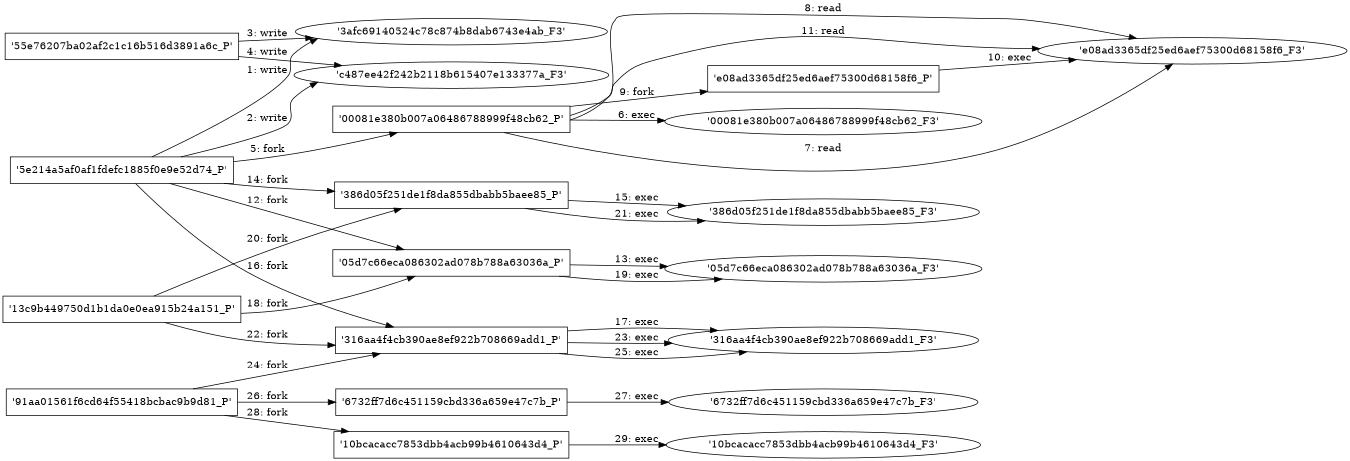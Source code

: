 digraph "D:\Learning\Paper\apt\基于CTI的攻击预警\Dataset\攻击图\ASGfromALLCTI\Threat Source newsletter for Sept. 10, 2020.dot" {
rankdir="LR"
size="9"
fixedsize="false"
splines="true"
nodesep=0.3
ranksep=0
fontsize=10
overlap="scalexy"
engine= "neato"
	"'3afc69140524c78c874b8dab6743e4ab_F3'" [node_type=file shape=ellipse]
	"'5e214a5af0af1fdefc1885f0e9e52d74_P'" [node_type=Process shape=box]
	"'5e214a5af0af1fdefc1885f0e9e52d74_P'" -> "'3afc69140524c78c874b8dab6743e4ab_F3'" [label="1: write"]
	"'c487ee42f242b2118b615407e133377a_F3'" [node_type=file shape=ellipse]
	"'5e214a5af0af1fdefc1885f0e9e52d74_P'" [node_type=Process shape=box]
	"'5e214a5af0af1fdefc1885f0e9e52d74_P'" -> "'c487ee42f242b2118b615407e133377a_F3'" [label="2: write"]
	"'3afc69140524c78c874b8dab6743e4ab_F3'" [node_type=file shape=ellipse]
	"'55e76207ba02af2c1c16b516d3891a6c_P'" [node_type=Process shape=box]
	"'55e76207ba02af2c1c16b516d3891a6c_P'" -> "'3afc69140524c78c874b8dab6743e4ab_F3'" [label="3: write"]
	"'c487ee42f242b2118b615407e133377a_F3'" [node_type=file shape=ellipse]
	"'55e76207ba02af2c1c16b516d3891a6c_P'" [node_type=Process shape=box]
	"'55e76207ba02af2c1c16b516d3891a6c_P'" -> "'c487ee42f242b2118b615407e133377a_F3'" [label="4: write"]
	"'5e214a5af0af1fdefc1885f0e9e52d74_P'" [node_type=Process shape=box]
	"'00081e380b007a06486788999f48cb62_P'" [node_type=Process shape=box]
	"'5e214a5af0af1fdefc1885f0e9e52d74_P'" -> "'00081e380b007a06486788999f48cb62_P'" [label="5: fork"]
	"'00081e380b007a06486788999f48cb62_P'" [node_type=Process shape=box]
	"'00081e380b007a06486788999f48cb62_F3'" [node_type=File shape=ellipse]
	"'00081e380b007a06486788999f48cb62_P'" -> "'00081e380b007a06486788999f48cb62_F3'" [label="6: exec"]
	"'e08ad3365df25ed6aef75300d68158f6_F3'" [node_type=file shape=ellipse]
	"'00081e380b007a06486788999f48cb62_P'" [node_type=Process shape=box]
	"'00081e380b007a06486788999f48cb62_P'" -> "'e08ad3365df25ed6aef75300d68158f6_F3'" [label="7: read"]
	"'e08ad3365df25ed6aef75300d68158f6_F3'" [node_type=file shape=ellipse]
	"'00081e380b007a06486788999f48cb62_P'" [node_type=Process shape=box]
	"'00081e380b007a06486788999f48cb62_P'" -> "'e08ad3365df25ed6aef75300d68158f6_F3'" [label="8: read"]
	"'00081e380b007a06486788999f48cb62_P'" [node_type=Process shape=box]
	"'e08ad3365df25ed6aef75300d68158f6_P'" [node_type=Process shape=box]
	"'00081e380b007a06486788999f48cb62_P'" -> "'e08ad3365df25ed6aef75300d68158f6_P'" [label="9: fork"]
	"'e08ad3365df25ed6aef75300d68158f6_P'" [node_type=Process shape=box]
	"'e08ad3365df25ed6aef75300d68158f6_F3'" [node_type=File shape=ellipse]
	"'e08ad3365df25ed6aef75300d68158f6_P'" -> "'e08ad3365df25ed6aef75300d68158f6_F3'" [label="10: exec"]
	"'e08ad3365df25ed6aef75300d68158f6_F3'" [node_type=file shape=ellipse]
	"'00081e380b007a06486788999f48cb62_P'" [node_type=Process shape=box]
	"'00081e380b007a06486788999f48cb62_P'" -> "'e08ad3365df25ed6aef75300d68158f6_F3'" [label="11: read"]
	"'5e214a5af0af1fdefc1885f0e9e52d74_P'" [node_type=Process shape=box]
	"'05d7c66eca086302ad078b788a63036a_P'" [node_type=Process shape=box]
	"'5e214a5af0af1fdefc1885f0e9e52d74_P'" -> "'05d7c66eca086302ad078b788a63036a_P'" [label="12: fork"]
	"'05d7c66eca086302ad078b788a63036a_P'" [node_type=Process shape=box]
	"'05d7c66eca086302ad078b788a63036a_F3'" [node_type=File shape=ellipse]
	"'05d7c66eca086302ad078b788a63036a_P'" -> "'05d7c66eca086302ad078b788a63036a_F3'" [label="13: exec"]
	"'5e214a5af0af1fdefc1885f0e9e52d74_P'" [node_type=Process shape=box]
	"'386d05f251de1f8da855dbabb5baee85_P'" [node_type=Process shape=box]
	"'5e214a5af0af1fdefc1885f0e9e52d74_P'" -> "'386d05f251de1f8da855dbabb5baee85_P'" [label="14: fork"]
	"'386d05f251de1f8da855dbabb5baee85_P'" [node_type=Process shape=box]
	"'386d05f251de1f8da855dbabb5baee85_F3'" [node_type=File shape=ellipse]
	"'386d05f251de1f8da855dbabb5baee85_P'" -> "'386d05f251de1f8da855dbabb5baee85_F3'" [label="15: exec"]
	"'5e214a5af0af1fdefc1885f0e9e52d74_P'" [node_type=Process shape=box]
	"'316aa4f4cb390ae8ef922b708669add1_P'" [node_type=Process shape=box]
	"'5e214a5af0af1fdefc1885f0e9e52d74_P'" -> "'316aa4f4cb390ae8ef922b708669add1_P'" [label="16: fork"]
	"'316aa4f4cb390ae8ef922b708669add1_P'" [node_type=Process shape=box]
	"'316aa4f4cb390ae8ef922b708669add1_F3'" [node_type=File shape=ellipse]
	"'316aa4f4cb390ae8ef922b708669add1_P'" -> "'316aa4f4cb390ae8ef922b708669add1_F3'" [label="17: exec"]
	"'13c9b449750d1b1da0e0ea915b24a151_P'" [node_type=Process shape=box]
	"'05d7c66eca086302ad078b788a63036a_P'" [node_type=Process shape=box]
	"'13c9b449750d1b1da0e0ea915b24a151_P'" -> "'05d7c66eca086302ad078b788a63036a_P'" [label="18: fork"]
	"'05d7c66eca086302ad078b788a63036a_P'" [node_type=Process shape=box]
	"'05d7c66eca086302ad078b788a63036a_F3'" [node_type=File shape=ellipse]
	"'05d7c66eca086302ad078b788a63036a_P'" -> "'05d7c66eca086302ad078b788a63036a_F3'" [label="19: exec"]
	"'13c9b449750d1b1da0e0ea915b24a151_P'" [node_type=Process shape=box]
	"'386d05f251de1f8da855dbabb5baee85_P'" [node_type=Process shape=box]
	"'13c9b449750d1b1da0e0ea915b24a151_P'" -> "'386d05f251de1f8da855dbabb5baee85_P'" [label="20: fork"]
	"'386d05f251de1f8da855dbabb5baee85_P'" [node_type=Process shape=box]
	"'386d05f251de1f8da855dbabb5baee85_F3'" [node_type=File shape=ellipse]
	"'386d05f251de1f8da855dbabb5baee85_P'" -> "'386d05f251de1f8da855dbabb5baee85_F3'" [label="21: exec"]
	"'13c9b449750d1b1da0e0ea915b24a151_P'" [node_type=Process shape=box]
	"'316aa4f4cb390ae8ef922b708669add1_P'" [node_type=Process shape=box]
	"'13c9b449750d1b1da0e0ea915b24a151_P'" -> "'316aa4f4cb390ae8ef922b708669add1_P'" [label="22: fork"]
	"'316aa4f4cb390ae8ef922b708669add1_P'" [node_type=Process shape=box]
	"'316aa4f4cb390ae8ef922b708669add1_F3'" [node_type=File shape=ellipse]
	"'316aa4f4cb390ae8ef922b708669add1_P'" -> "'316aa4f4cb390ae8ef922b708669add1_F3'" [label="23: exec"]
	"'91aa01561f6cd64f55418bcbac9b9d81_P'" [node_type=Process shape=box]
	"'316aa4f4cb390ae8ef922b708669add1_P'" [node_type=Process shape=box]
	"'91aa01561f6cd64f55418bcbac9b9d81_P'" -> "'316aa4f4cb390ae8ef922b708669add1_P'" [label="24: fork"]
	"'316aa4f4cb390ae8ef922b708669add1_P'" [node_type=Process shape=box]
	"'316aa4f4cb390ae8ef922b708669add1_F3'" [node_type=File shape=ellipse]
	"'316aa4f4cb390ae8ef922b708669add1_P'" -> "'316aa4f4cb390ae8ef922b708669add1_F3'" [label="25: exec"]
	"'91aa01561f6cd64f55418bcbac9b9d81_P'" [node_type=Process shape=box]
	"'6732ff7d6c451159cbd336a659e47c7b_P'" [node_type=Process shape=box]
	"'91aa01561f6cd64f55418bcbac9b9d81_P'" -> "'6732ff7d6c451159cbd336a659e47c7b_P'" [label="26: fork"]
	"'6732ff7d6c451159cbd336a659e47c7b_P'" [node_type=Process shape=box]
	"'6732ff7d6c451159cbd336a659e47c7b_F3'" [node_type=File shape=ellipse]
	"'6732ff7d6c451159cbd336a659e47c7b_P'" -> "'6732ff7d6c451159cbd336a659e47c7b_F3'" [label="27: exec"]
	"'91aa01561f6cd64f55418bcbac9b9d81_P'" [node_type=Process shape=box]
	"'10bcacacc7853dbb4acb99b4610643d4_P'" [node_type=Process shape=box]
	"'91aa01561f6cd64f55418bcbac9b9d81_P'" -> "'10bcacacc7853dbb4acb99b4610643d4_P'" [label="28: fork"]
	"'10bcacacc7853dbb4acb99b4610643d4_P'" [node_type=Process shape=box]
	"'10bcacacc7853dbb4acb99b4610643d4_F3'" [node_type=File shape=ellipse]
	"'10bcacacc7853dbb4acb99b4610643d4_P'" -> "'10bcacacc7853dbb4acb99b4610643d4_F3'" [label="29: exec"]
}
